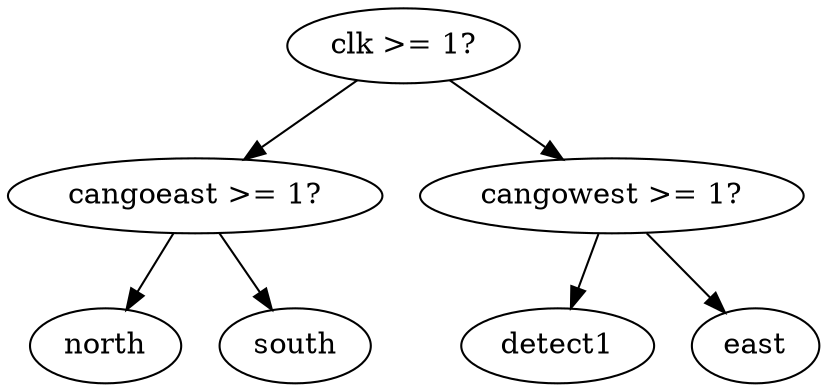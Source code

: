 digraph tree {
    "0x0" [label="clk >= 1?"];
    "0x1" [label="cangoeast >= 1?"];
    "0x2" [label="north"];
    "0x3" [label="south"];
    "0x4" [label="cangowest >= 1?"];
    "0x5" [label="detect1"];
    "0x6" [label="east"];
    "0x0" -> "0x1";
    "0x0" -> "0x4";
    "0x1" -> "0x2";
    "0x1" -> "0x3";
    "0x4" -> "0x5";
    "0x4" -> "0x6";
}
